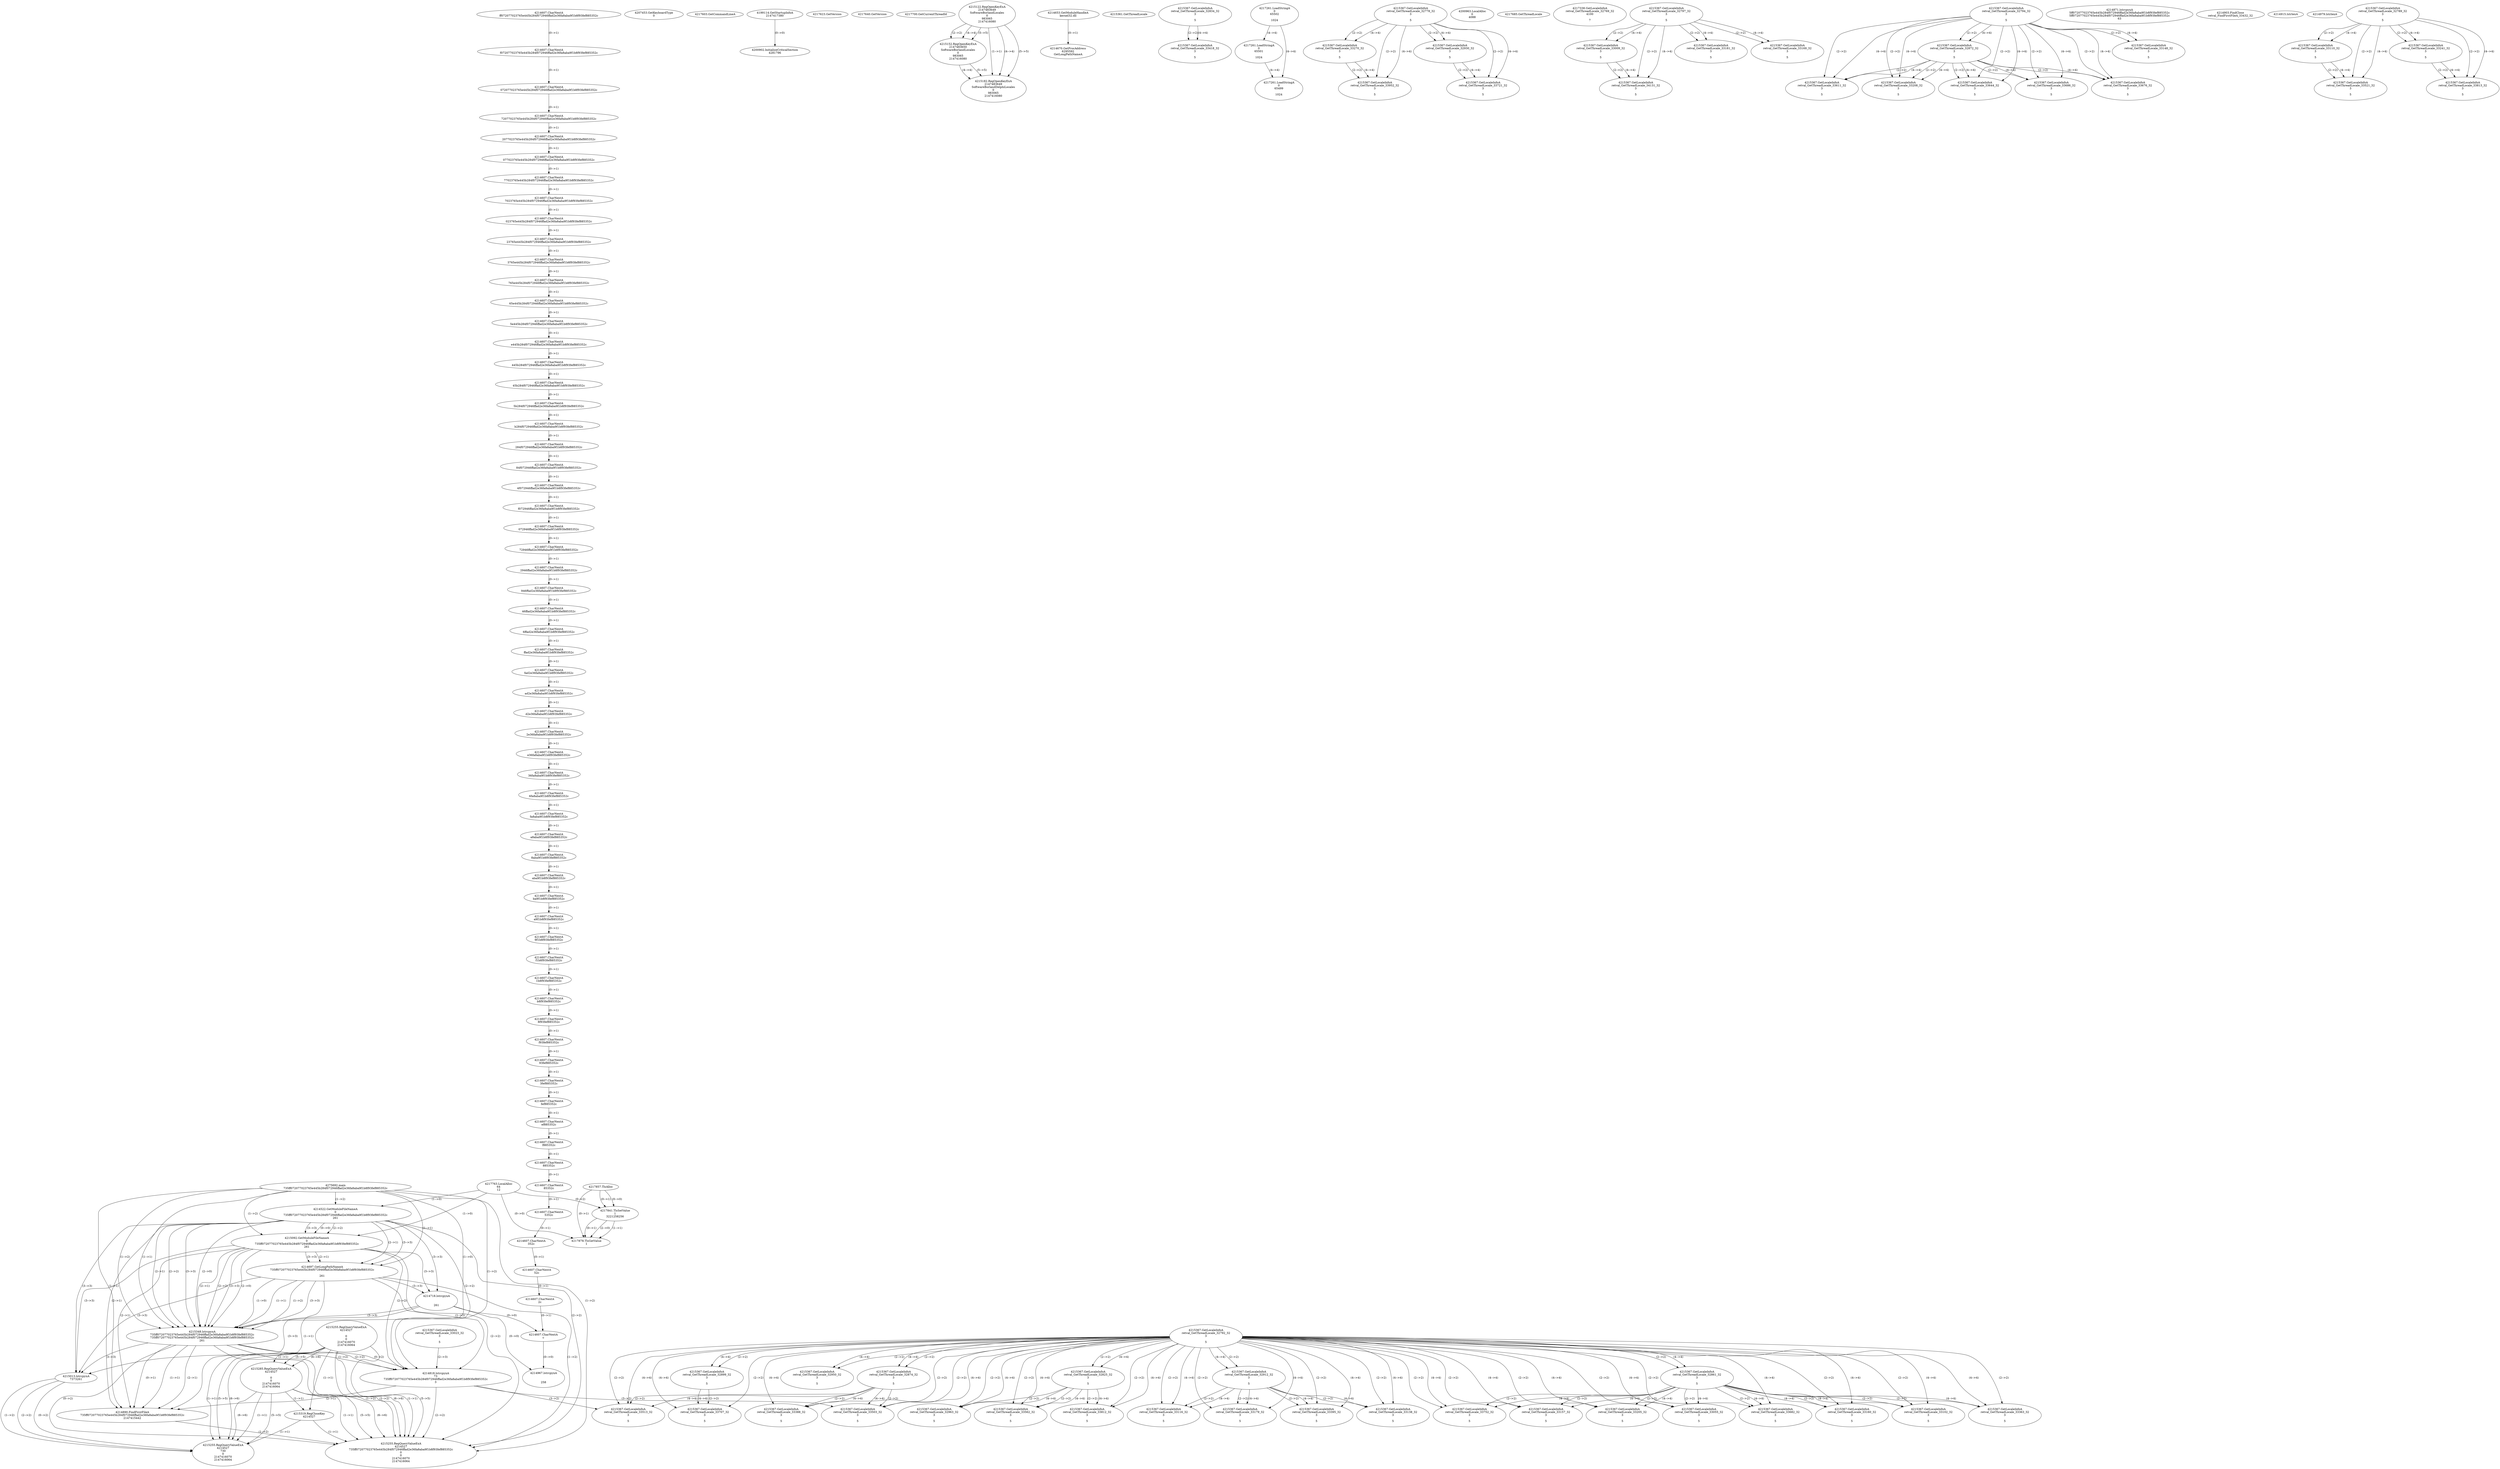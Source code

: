 // Global SCDG with merge call
digraph {
	0 [label="4275692.main
735ff072077023765e445b284f072946ffad2e36fa8aba9f1b8f93fef885352c"]
	1 [label="4217857.TlsAlloc
"]
	2 [label="4217763.LocalAlloc
64
12"]
	3 [label="4217841.TlsSetValue
1
3221258256"]
	1 -> 3 [label="(0-->1)"]
	2 -> 3 [label="(0-->2)"]
	1 -> 3 [label="(0-->0)"]
	4 [label="4217878.TlsGetValue
1"]
	1 -> 4 [label="(0-->1)"]
	3 -> 4 [label="(1-->1)"]
	3 -> 4 [label="(0-->1)"]
	2 -> 4 [label="(0-->0)"]
	3 -> 4 [label="(2-->0)"]
	5 [label="4207453.GetKeyboardType
0"]
	6 [label="4217603.GetCommandLineA
"]
	7 [label="4199114.GetStartupInfoA
2147417380"]
	8 [label="4217623.GetVersion
"]
	9 [label="4217640.GetVersion
"]
	10 [label="4217700.GetCurrentThreadId
"]
	11 [label="4214522.GetModuleFileNameA
0
735ff072077023765e445b284f072946ffad2e36fa8aba9f1b8f93fef885352c
261"]
	0 -> 11 [label="(1-->2)"]
	2 -> 11 [label="(1-->0)"]
	12 [label="4215092.GetModuleFileNameA
0
735ff072077023765e445b284f072946ffad2e36fa8aba9f1b8f93fef885352c
261"]
	0 -> 12 [label="(1-->2)"]
	11 -> 12 [label="(2-->2)"]
	11 -> 12 [label="(3-->3)"]
	2 -> 12 [label="(1-->0)"]
	11 -> 12 [label="(0-->0)"]
	13 [label="4215122.RegOpenKeyExA
2147483649
Software\Borland\Locales
0
983065
2147416080"]
	14 [label="4214653.GetModuleHandleA
kernel32.dll"]
	15 [label="4214670.GetProcAddress
6295592
GetLongPathNameA"]
	14 -> 15 [label="(0-->1)"]
	16 [label="4214697.GetLongPathNameA
735ff072077023765e445b284f072946ffad2e36fa8aba9f1b8f93fef885352c

261"]
	0 -> 16 [label="(1-->1)"]
	11 -> 16 [label="(2-->1)"]
	12 -> 16 [label="(2-->1)"]
	11 -> 16 [label="(3-->3)"]
	12 -> 16 [label="(3-->3)"]
	17 [label="4214718.lstrcpynA


261"]
	11 -> 17 [label="(3-->3)"]
	12 -> 17 [label="(3-->3)"]
	16 -> 17 [label="(3-->3)"]
	18 [label="4215255.RegQueryValueExA
4214527

0
0
2147416070
2147416064"]
	19 [label="4215285.RegQueryValueExA
4214527

0
0
2147416070
2147416064"]
	18 -> 19 [label="(1-->1)"]
	18 -> 19 [label="(5-->5)"]
	18 -> 19 [label="(6-->6)"]
	20 [label="4215319.RegCloseKey
4214527"]
	18 -> 20 [label="(1-->1)"]
	19 -> 20 [label="(1-->1)"]
	21 [label="4215348.lstrcpynA
735ff072077023765e445b284f072946ffad2e36fa8aba9f1b8f93fef885352c
735ff072077023765e445b284f072946ffad2e36fa8aba9f1b8f93fef885352c
261"]
	0 -> 21 [label="(1-->1)"]
	11 -> 21 [label="(2-->1)"]
	12 -> 21 [label="(2-->1)"]
	16 -> 21 [label="(1-->1)"]
	0 -> 21 [label="(1-->2)"]
	11 -> 21 [label="(2-->2)"]
	12 -> 21 [label="(2-->2)"]
	16 -> 21 [label="(1-->2)"]
	11 -> 21 [label="(3-->3)"]
	12 -> 21 [label="(3-->3)"]
	16 -> 21 [label="(3-->3)"]
	17 -> 21 [label="(3-->3)"]
	0 -> 21 [label="(1-->0)"]
	11 -> 21 [label="(2-->0)"]
	12 -> 21 [label="(2-->0)"]
	16 -> 21 [label="(1-->0)"]
	22 [label="4215361.GetThreadLocale
"]
	23 [label="4215367.GetLocaleInfoA
retval_GetThreadLocale_32834_32
3

5"]
	24 [label="4217261.LoadStringA
0
65502

1024"]
	25 [label="4215152.RegOpenKeyExA
2147483650
Software\Borland\Locales
0
983065
2147416080"]
	13 -> 25 [label="(2-->2)"]
	13 -> 25 [label="(4-->4)"]
	13 -> 25 [label="(5-->5)"]
	26 [label="4215182.RegOpenKeyExA
2147483649
Software\Borland\Delphi\Locales
0
983065
2147416080"]
	13 -> 26 [label="(1-->1)"]
	13 -> 26 [label="(4-->4)"]
	25 -> 26 [label="(4-->4)"]
	13 -> 26 [label="(5-->5)"]
	25 -> 26 [label="(5-->5)"]
	27 [label="4215367.GetLocaleInfoA
retval_GetThreadLocale_32778_32
3

5"]
	28 [label="4215367.GetLocaleInfoA
retval_GetThreadLocale_33270_32
3

5"]
	27 -> 28 [label="(2-->2)"]
	27 -> 28 [label="(4-->4)"]
	29 [label="4217261.LoadStringA
0
65501

1024"]
	24 -> 29 [label="(4-->4)"]
	30 [label="4215367.GetLocaleInfoA
retval_GetThreadLocale_33952_32
3

5"]
	27 -> 30 [label="(2-->2)"]
	28 -> 30 [label="(2-->2)"]
	27 -> 30 [label="(4-->4)"]
	28 -> 30 [label="(4-->4)"]
	31 [label="4217261.LoadStringA
0
65499

1024"]
	24 -> 31 [label="(4-->4)"]
	29 -> 31 [label="(4-->4)"]
	32 [label="4200902.InitializeCriticalSection
4281796"]
	7 -> 32 [label="(0-->0)"]
	33 [label="4200963.LocalAlloc
0
4088"]
	34 [label="4217685.GetThreadLocale
"]
	35 [label="4217338.GetLocaleInfoA
retval_GetThreadLocale_32769_32
4100

7"]
	36 [label="4215367.GetLocaleInfoA
retval_GetThreadLocale_33023_32
3

5"]
	37 [label="4214818.lstrcpynA
73
735ff072077023765e445b284f072946ffad2e36fa8aba9f1b8f93fef885352c
3"]
	0 -> 37 [label="(1-->2)"]
	11 -> 37 [label="(2-->2)"]
	12 -> 37 [label="(2-->2)"]
	16 -> 37 [label="(1-->2)"]
	21 -> 37 [label="(1-->2)"]
	21 -> 37 [label="(2-->2)"]
	21 -> 37 [label="(0-->2)"]
	36 -> 37 [label="(2-->3)"]
	38 [label="4214607.CharNextA
ff072077023765e445b284f072946ffad2e36fa8aba9f1b8f93fef885352c"]
	39 [label="4214607.CharNextA
f072077023765e445b284f072946ffad2e36fa8aba9f1b8f93fef885352c"]
	38 -> 39 [label="(0-->1)"]
	40 [label="4215367.GetLocaleInfoA
retval_GetThreadLocale_32797_32
3

5"]
	41 [label="4215367.GetLocaleInfoA
retval_GetThreadLocale_33009_32
3

5"]
	40 -> 41 [label="(2-->2)"]
	40 -> 41 [label="(4-->4)"]
	42 [label="4215367.GetLocaleInfoA
retval_GetThreadLocale_34131_32
3

5"]
	40 -> 42 [label="(2-->2)"]
	41 -> 42 [label="(2-->2)"]
	40 -> 42 [label="(4-->4)"]
	41 -> 42 [label="(4-->4)"]
	43 [label="4215367.GetLocaleInfoA
retval_GetThreadLocale_32930_32
3

5"]
	27 -> 43 [label="(2-->2)"]
	27 -> 43 [label="(4-->4)"]
	44 [label="4214607.CharNextA
072077023765e445b284f072946ffad2e36fa8aba9f1b8f93fef885352c"]
	39 -> 44 [label="(0-->1)"]
	45 [label="4214607.CharNextA
72077023765e445b284f072946ffad2e36fa8aba9f1b8f93fef885352c"]
	44 -> 45 [label="(0-->1)"]
	46 [label="4214607.CharNextA
2077023765e445b284f072946ffad2e36fa8aba9f1b8f93fef885352c"]
	45 -> 46 [label="(0-->1)"]
	47 [label="4214607.CharNextA
077023765e445b284f072946ffad2e36fa8aba9f1b8f93fef885352c"]
	46 -> 47 [label="(0-->1)"]
	48 [label="4214607.CharNextA
77023765e445b284f072946ffad2e36fa8aba9f1b8f93fef885352c"]
	47 -> 48 [label="(0-->1)"]
	49 [label="4214607.CharNextA
7023765e445b284f072946ffad2e36fa8aba9f1b8f93fef885352c"]
	48 -> 49 [label="(0-->1)"]
	50 [label="4214607.CharNextA
023765e445b284f072946ffad2e36fa8aba9f1b8f93fef885352c"]
	49 -> 50 [label="(0-->1)"]
	51 [label="4214607.CharNextA
23765e445b284f072946ffad2e36fa8aba9f1b8f93fef885352c"]
	50 -> 51 [label="(0-->1)"]
	52 [label="4214607.CharNextA
3765e445b284f072946ffad2e36fa8aba9f1b8f93fef885352c"]
	51 -> 52 [label="(0-->1)"]
	53 [label="4214607.CharNextA
765e445b284f072946ffad2e36fa8aba9f1b8f93fef885352c"]
	52 -> 53 [label="(0-->1)"]
	54 [label="4214607.CharNextA
65e445b284f072946ffad2e36fa8aba9f1b8f93fef885352c"]
	53 -> 54 [label="(0-->1)"]
	55 [label="4214607.CharNextA
5e445b284f072946ffad2e36fa8aba9f1b8f93fef885352c"]
	54 -> 55 [label="(0-->1)"]
	56 [label="4215367.GetLocaleInfoA
retval_GetThreadLocale_32792_32
3

5"]
	57 [label="4215367.GetLocaleInfoA
retval_GetThreadLocale_32825_32
3

5"]
	56 -> 57 [label="(2-->2)"]
	56 -> 57 [label="(4-->4)"]
	58 [label="4215367.GetLocaleInfoA
retval_GetThreadLocale_32963_32
3

5"]
	56 -> 58 [label="(2-->2)"]
	57 -> 58 [label="(2-->2)"]
	56 -> 58 [label="(4-->4)"]
	57 -> 58 [label="(4-->4)"]
	59 [label="4215367.GetLocaleInfoA
retval_GetThreadLocale_32912_32
3

5"]
	56 -> 59 [label="(2-->2)"]
	56 -> 59 [label="(4-->4)"]
	60 [label="4215367.GetLocaleInfoA
retval_GetThreadLocale_33116_32
3

5"]
	56 -> 60 [label="(2-->2)"]
	59 -> 60 [label="(2-->2)"]
	56 -> 60 [label="(4-->4)"]
	59 -> 60 [label="(4-->4)"]
	61 [label="4215367.GetLocaleInfoA
retval_GetThreadLocale_33179_32
3

5"]
	56 -> 61 [label="(2-->2)"]
	59 -> 61 [label="(2-->2)"]
	56 -> 61 [label="(4-->4)"]
	59 -> 61 [label="(4-->4)"]
	62 [label="4215367.GetLocaleInfoA
retval_GetThreadLocale_32861_32
3

5"]
	56 -> 62 [label="(2-->2)"]
	56 -> 62 [label="(4-->4)"]
	63 [label="4215367.GetLocaleInfoA
retval_GetThreadLocale_33055_32
3

5"]
	56 -> 63 [label="(2-->2)"]
	62 -> 63 [label="(2-->2)"]
	56 -> 63 [label="(4-->4)"]
	62 -> 63 [label="(4-->4)"]
	64 [label="4215367.GetLocaleInfoA
retval_GetThreadLocale_33157_32
3

5"]
	56 -> 64 [label="(2-->2)"]
	62 -> 64 [label="(2-->2)"]
	56 -> 64 [label="(4-->4)"]
	62 -> 64 [label="(4-->4)"]
	65 [label="4215367.GetLocaleInfoA
retval_GetThreadLocale_32874_32
3

5"]
	56 -> 65 [label="(2-->2)"]
	56 -> 65 [label="(4-->4)"]
	66 [label="4215367.GetLocaleInfoA
retval_GetThreadLocale_32794_32
3

5"]
	67 [label="4215367.GetLocaleInfoA
retval_GetThreadLocale_32872_32
3

5"]
	66 -> 67 [label="(2-->2)"]
	66 -> 67 [label="(4-->4)"]
	68 [label="4215367.GetLocaleInfoA
retval_GetThreadLocale_33208_32
3

5"]
	66 -> 68 [label="(2-->2)"]
	67 -> 68 [label="(2-->2)"]
	66 -> 68 [label="(4-->4)"]
	67 -> 68 [label="(4-->4)"]
	69 [label="4215367.GetLocaleInfoA
retval_GetThreadLocale_33205_32
3

5"]
	56 -> 69 [label="(2-->2)"]
	62 -> 69 [label="(2-->2)"]
	56 -> 69 [label="(4-->4)"]
	62 -> 69 [label="(4-->4)"]
	70 [label="4215367.GetLocaleInfoA
retval_GetThreadLocale_33138_32
3

5"]
	56 -> 70 [label="(2-->2)"]
	59 -> 70 [label="(2-->2)"]
	56 -> 70 [label="(4-->4)"]
	59 -> 70 [label="(4-->4)"]
	71 [label="4215367.GetLocaleInfoA
retval_GetThreadLocale_33160_32
3

5"]
	56 -> 71 [label="(2-->2)"]
	62 -> 71 [label="(2-->2)"]
	56 -> 71 [label="(4-->4)"]
	62 -> 71 [label="(4-->4)"]
	72 [label="4215367.GetLocaleInfoA
retval_GetThreadLocale_33102_32
3

5"]
	56 -> 72 [label="(2-->2)"]
	62 -> 72 [label="(2-->2)"]
	56 -> 72 [label="(4-->4)"]
	62 -> 72 [label="(4-->4)"]
	73 [label="4215367.GetLocaleInfoA
retval_GetThreadLocale_33388_32
3

5"]
	56 -> 73 [label="(2-->2)"]
	65 -> 73 [label="(2-->2)"]
	56 -> 73 [label="(4-->4)"]
	65 -> 73 [label="(4-->4)"]
	74 [label="4214607.CharNextA
e445b284f072946ffad2e36fa8aba9f1b8f93fef885352c"]
	55 -> 74 [label="(0-->1)"]
	75 [label="4214607.CharNextA
445b284f072946ffad2e36fa8aba9f1b8f93fef885352c"]
	74 -> 75 [label="(0-->1)"]
	76 [label="4214607.CharNextA
45b284f072946ffad2e36fa8aba9f1b8f93fef885352c"]
	75 -> 76 [label="(0-->1)"]
	77 [label="4214607.CharNextA
5b284f072946ffad2e36fa8aba9f1b8f93fef885352c"]
	76 -> 77 [label="(0-->1)"]
	78 [label="4214607.CharNextA
b284f072946ffad2e36fa8aba9f1b8f93fef885352c"]
	77 -> 78 [label="(0-->1)"]
	79 [label="4214607.CharNextA
284f072946ffad2e36fa8aba9f1b8f93fef885352c"]
	78 -> 79 [label="(0-->1)"]
	80 [label="4214607.CharNextA
84f072946ffad2e36fa8aba9f1b8f93fef885352c"]
	79 -> 80 [label="(0-->1)"]
	81 [label="4214607.CharNextA
4f072946ffad2e36fa8aba9f1b8f93fef885352c"]
	80 -> 81 [label="(0-->1)"]
	82 [label="4214607.CharNextA
f072946ffad2e36fa8aba9f1b8f93fef885352c"]
	81 -> 82 [label="(0-->1)"]
	83 [label="4214607.CharNextA
072946ffad2e36fa8aba9f1b8f93fef885352c"]
	82 -> 83 [label="(0-->1)"]
	84 [label="4214607.CharNextA
72946ffad2e36fa8aba9f1b8f93fef885352c"]
	83 -> 84 [label="(0-->1)"]
	85 [label="4214607.CharNextA
2946ffad2e36fa8aba9f1b8f93fef885352c"]
	84 -> 85 [label="(0-->1)"]
	86 [label="4214607.CharNextA
946ffad2e36fa8aba9f1b8f93fef885352c"]
	85 -> 86 [label="(0-->1)"]
	87 [label="4214607.CharNextA
46ffad2e36fa8aba9f1b8f93fef885352c"]
	86 -> 87 [label="(0-->1)"]
	88 [label="4214607.CharNextA
6ffad2e36fa8aba9f1b8f93fef885352c"]
	87 -> 88 [label="(0-->1)"]
	89 [label="4214607.CharNextA
ffad2e36fa8aba9f1b8f93fef885352c"]
	88 -> 89 [label="(0-->1)"]
	90 [label="4214607.CharNextA
fad2e36fa8aba9f1b8f93fef885352c"]
	89 -> 90 [label="(0-->1)"]
	91 [label="4214607.CharNextA
ad2e36fa8aba9f1b8f93fef885352c"]
	90 -> 91 [label="(0-->1)"]
	92 [label="4214607.CharNextA
d2e36fa8aba9f1b8f93fef885352c"]
	91 -> 92 [label="(0-->1)"]
	93 [label="4214607.CharNextA
2e36fa8aba9f1b8f93fef885352c"]
	92 -> 93 [label="(0-->1)"]
	94 [label="4214607.CharNextA
e36fa8aba9f1b8f93fef885352c"]
	93 -> 94 [label="(0-->1)"]
	95 [label="4214607.CharNextA
36fa8aba9f1b8f93fef885352c"]
	94 -> 95 [label="(0-->1)"]
	96 [label="4214607.CharNextA
6fa8aba9f1b8f93fef885352c"]
	95 -> 96 [label="(0-->1)"]
	97 [label="4214607.CharNextA
fa8aba9f1b8f93fef885352c"]
	96 -> 97 [label="(0-->1)"]
	98 [label="4214607.CharNextA
a8aba9f1b8f93fef885352c"]
	97 -> 98 [label="(0-->1)"]
	99 [label="4214607.CharNextA
8aba9f1b8f93fef885352c"]
	98 -> 99 [label="(0-->1)"]
	100 [label="4214607.CharNextA
aba9f1b8f93fef885352c"]
	99 -> 100 [label="(0-->1)"]
	101 [label="4214607.CharNextA
ba9f1b8f93fef885352c"]
	100 -> 101 [label="(0-->1)"]
	102 [label="4214607.CharNextA
a9f1b8f93fef885352c"]
	101 -> 102 [label="(0-->1)"]
	103 [label="4214607.CharNextA
9f1b8f93fef885352c"]
	102 -> 103 [label="(0-->1)"]
	104 [label="4214607.CharNextA
f1b8f93fef885352c"]
	103 -> 104 [label="(0-->1)"]
	105 [label="4214607.CharNextA
1b8f93fef885352c"]
	104 -> 105 [label="(0-->1)"]
	106 [label="4214607.CharNextA
b8f93fef885352c"]
	105 -> 106 [label="(0-->1)"]
	107 [label="4214607.CharNextA
8f93fef885352c"]
	106 -> 107 [label="(0-->1)"]
	108 [label="4214607.CharNextA
f93fef885352c"]
	107 -> 108 [label="(0-->1)"]
	109 [label="4214607.CharNextA
93fef885352c"]
	108 -> 109 [label="(0-->1)"]
	110 [label="4214607.CharNextA
3fef885352c"]
	109 -> 110 [label="(0-->1)"]
	111 [label="4214607.CharNextA
fef885352c"]
	110 -> 111 [label="(0-->1)"]
	112 [label="4214607.CharNextA
ef885352c"]
	111 -> 112 [label="(0-->1)"]
	113 [label="4214607.CharNextA
f885352c"]
	112 -> 113 [label="(0-->1)"]
	114 [label="4214607.CharNextA
885352c"]
	113 -> 114 [label="(0-->1)"]
	115 [label="4214607.CharNextA
85352c"]
	114 -> 115 [label="(0-->1)"]
	116 [label="4214607.CharNextA
5352c"]
	115 -> 116 [label="(0-->1)"]
	117 [label="4214607.CharNextA
352c"]
	116 -> 117 [label="(0-->1)"]
	118 [label="4214607.CharNextA
52c"]
	117 -> 118 [label="(0-->1)"]
	119 [label="4214607.CharNextA
2c"]
	118 -> 119 [label="(0-->1)"]
	120 [label="4214607.CharNextA
c"]
	119 -> 120 [label="(0-->1)"]
	17 -> 120 [label="(0-->0)"]
	121 [label="4214871.lstrcpynA
5ff072077023765e445b284f072946ffad2e36fa8aba9f1b8f93fef885352c
5ff072077023765e445b284f072946ffad2e36fa8aba9f1b8f93fef885352c
63"]
	122 [label="4214890.FindFirstFileA
735ff072077023765e445b284f072946ffad2e36fa8aba9f1b8f93fef885352c
2147415442"]
	0 -> 122 [label="(1-->1)"]
	11 -> 122 [label="(2-->1)"]
	12 -> 122 [label="(2-->1)"]
	16 -> 122 [label="(1-->1)"]
	21 -> 122 [label="(1-->1)"]
	21 -> 122 [label="(2-->1)"]
	21 -> 122 [label="(0-->1)"]
	37 -> 122 [label="(2-->1)"]
	123 [label="4214903.FindClose
retval_FindFirstFileA_33432_32"]
	124 [label="4214915.lstrlenA
"]
	125 [label="4214967.lstrcpynA


258"]
	17 -> 125 [label="(0-->0)"]
	120 -> 125 [label="(0-->0)"]
	126 [label="4214979.lstrlenA
"]
	127 [label="4215013.lstrcpynA
73\
73\
261"]
	11 -> 127 [label="(3-->3)"]
	12 -> 127 [label="(3-->3)"]
	16 -> 127 [label="(3-->3)"]
	17 -> 127 [label="(3-->3)"]
	21 -> 127 [label="(3-->3)"]
	128 [label="4215255.RegQueryValueExA
4214527
73\
0
0
2147416070
2147416064"]
	18 -> 128 [label="(1-->1)"]
	19 -> 128 [label="(1-->1)"]
	20 -> 128 [label="(1-->1)"]
	127 -> 128 [label="(1-->2)"]
	127 -> 128 [label="(2-->2)"]
	127 -> 128 [label="(0-->2)"]
	18 -> 128 [label="(5-->5)"]
	19 -> 128 [label="(5-->5)"]
	18 -> 128 [label="(6-->6)"]
	19 -> 128 [label="(6-->6)"]
	129 [label="4215367.GetLocaleInfoA
retval_GetThreadLocale_33503_32
3

5"]
	37 -> 129 [label="(3-->2)"]
	56 -> 129 [label="(2-->2)"]
	65 -> 129 [label="(2-->2)"]
	56 -> 129 [label="(4-->4)"]
	65 -> 129 [label="(4-->4)"]
	130 [label="4215367.GetLocaleInfoA
retval_GetThreadLocale_32789_32
3

5"]
	131 [label="4215367.GetLocaleInfoA
retval_GetThreadLocale_33110_32
3

5"]
	130 -> 131 [label="(2-->2)"]
	130 -> 131 [label="(4-->4)"]
	132 [label="4215367.GetLocaleInfoA
retval_GetThreadLocale_33521_32
3

5"]
	130 -> 132 [label="(2-->2)"]
	131 -> 132 [label="(2-->2)"]
	130 -> 132 [label="(4-->4)"]
	131 -> 132 [label="(4-->4)"]
	133 [label="4215367.GetLocaleInfoA
retval_GetThreadLocale_33181_32
3

5"]
	40 -> 133 [label="(2-->2)"]
	40 -> 133 [label="(4-->4)"]
	134 [label="4215255.RegQueryValueExA
4214527
735ff072077023765e445b284f072946ffad2e36fa8aba9f1b8f93fef885352c
0
0
2147416070
2147416064"]
	18 -> 134 [label="(1-->1)"]
	19 -> 134 [label="(1-->1)"]
	20 -> 134 [label="(1-->1)"]
	0 -> 134 [label="(1-->2)"]
	11 -> 134 [label="(2-->2)"]
	12 -> 134 [label="(2-->2)"]
	16 -> 134 [label="(1-->2)"]
	21 -> 134 [label="(1-->2)"]
	21 -> 134 [label="(2-->2)"]
	21 -> 134 [label="(0-->2)"]
	37 -> 134 [label="(2-->2)"]
	122 -> 134 [label="(1-->2)"]
	18 -> 134 [label="(5-->5)"]
	19 -> 134 [label="(5-->5)"]
	18 -> 134 [label="(6-->6)"]
	19 -> 134 [label="(6-->6)"]
	135 [label="4215367.GetLocaleInfoA
retval_GetThreadLocale_33395_32
3

5"]
	56 -> 135 [label="(2-->2)"]
	59 -> 135 [label="(2-->2)"]
	56 -> 135 [label="(4-->4)"]
	59 -> 135 [label="(4-->4)"]
	136 [label="4215367.GetLocaleInfoA
retval_GetThreadLocale_33562_32
3

5"]
	56 -> 136 [label="(2-->2)"]
	57 -> 136 [label="(2-->2)"]
	56 -> 136 [label="(4-->4)"]
	57 -> 136 [label="(4-->4)"]
	137 [label="4215367.GetLocaleInfoA
retval_GetThreadLocale_33513_32
3

5"]
	37 -> 137 [label="(3-->2)"]
	56 -> 137 [label="(2-->2)"]
	65 -> 137 [label="(2-->2)"]
	56 -> 137 [label="(4-->4)"]
	65 -> 137 [label="(4-->4)"]
	138 [label="4215367.GetLocaleInfoA
retval_GetThreadLocale_33611_32
3

5"]
	66 -> 138 [label="(2-->2)"]
	67 -> 138 [label="(2-->2)"]
	66 -> 138 [label="(4-->4)"]
	67 -> 138 [label="(4-->4)"]
	139 [label="4215367.GetLocaleInfoA
retval_GetThreadLocale_33644_32
3

5"]
	66 -> 139 [label="(2-->2)"]
	67 -> 139 [label="(2-->2)"]
	66 -> 139 [label="(4-->4)"]
	67 -> 139 [label="(4-->4)"]
	140 [label="4215367.GetLocaleInfoA
retval_GetThreadLocale_33363_32
3

5"]
	56 -> 140 [label="(2-->2)"]
	62 -> 140 [label="(2-->2)"]
	56 -> 140 [label="(4-->4)"]
	62 -> 140 [label="(4-->4)"]
	141 [label="4215367.GetLocaleInfoA
retval_GetThreadLocale_33682_32
3

5"]
	56 -> 141 [label="(2-->2)"]
	62 -> 141 [label="(2-->2)"]
	56 -> 141 [label="(4-->4)"]
	62 -> 141 [label="(4-->4)"]
	142 [label="4215367.GetLocaleInfoA
retval_GetThreadLocale_33721_32
3

5"]
	27 -> 142 [label="(2-->2)"]
	43 -> 142 [label="(2-->2)"]
	27 -> 142 [label="(4-->4)"]
	43 -> 142 [label="(4-->4)"]
	143 [label="4215367.GetLocaleInfoA
retval_GetThreadLocale_33676_32
3

5"]
	66 -> 143 [label="(2-->2)"]
	67 -> 143 [label="(2-->2)"]
	66 -> 143 [label="(4-->4)"]
	67 -> 143 [label="(4-->4)"]
	144 [label="4215367.GetLocaleInfoA
retval_GetThreadLocale_33686_32
3

5"]
	66 -> 144 [label="(2-->2)"]
	67 -> 144 [label="(2-->2)"]
	66 -> 144 [label="(4-->4)"]
	67 -> 144 [label="(4-->4)"]
	145 [label="4215367.GetLocaleInfoA
retval_GetThreadLocale_33169_32
3

5"]
	40 -> 145 [label="(2-->2)"]
	40 -> 145 [label="(4-->4)"]
	146 [label="4215367.GetLocaleInfoA
retval_GetThreadLocale_33752_32
3

5"]
	56 -> 146 [label="(2-->2)"]
	62 -> 146 [label="(2-->2)"]
	56 -> 146 [label="(4-->4)"]
	62 -> 146 [label="(4-->4)"]
	147 [label="4215367.GetLocaleInfoA
retval_GetThreadLocale_33148_32
3

5"]
	66 -> 147 [label="(2-->2)"]
	66 -> 147 [label="(4-->4)"]
	148 [label="4215367.GetLocaleInfoA
retval_GetThreadLocale_32950_32
3

5"]
	56 -> 148 [label="(2-->2)"]
	56 -> 148 [label="(4-->4)"]
	149 [label="4215367.GetLocaleInfoA
retval_GetThreadLocale_33812_32
3

5"]
	56 -> 149 [label="(2-->2)"]
	57 -> 149 [label="(2-->2)"]
	56 -> 149 [label="(4-->4)"]
	57 -> 149 [label="(4-->4)"]
	150 [label="4215367.GetLocaleInfoA
retval_GetThreadLocale_33241_32
3

5"]
	130 -> 150 [label="(2-->2)"]
	130 -> 150 [label="(4-->4)"]
	151 [label="4215367.GetLocaleInfoA
retval_GetThreadLocale_33813_32
3

5"]
	130 -> 151 [label="(2-->2)"]
	150 -> 151 [label="(2-->2)"]
	130 -> 151 [label="(4-->4)"]
	150 -> 151 [label="(4-->4)"]
	152 [label="4215367.GetLocaleInfoA
retval_GetThreadLocale_32899_32
3

5"]
	56 -> 152 [label="(2-->2)"]
	56 -> 152 [label="(4-->4)"]
	153 [label="4215367.GetLocaleInfoA
retval_GetThreadLocale_33707_32
3

5"]
	56 -> 153 [label="(2-->2)"]
	152 -> 153 [label="(2-->2)"]
	56 -> 153 [label="(4-->4)"]
	152 -> 153 [label="(4-->4)"]
	154 [label="4215367.GetLocaleInfoA
retval_GetThreadLocale_33418_32
3

5"]
	23 -> 154 [label="(2-->2)"]
	23 -> 154 [label="(4-->4)"]
}
